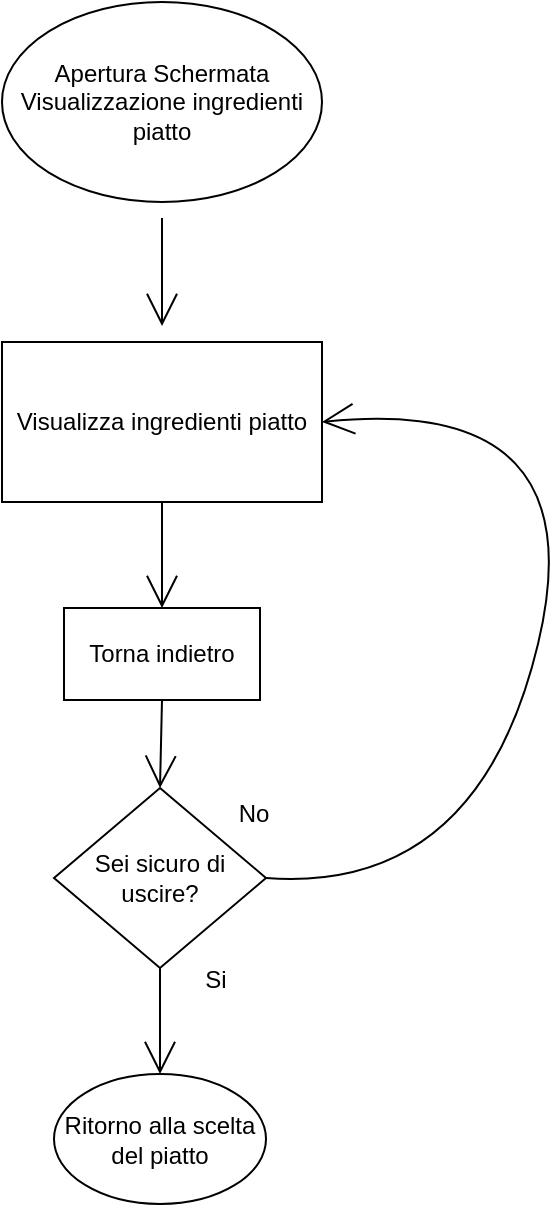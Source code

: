 <mxfile version="18.0.5" type="device"><diagram id="7Z7f_pbzw9LxnQYUZdcw" name="Page-1"><mxGraphModel dx="1730" dy="1915" grid="1" gridSize="10" guides="1" tooltips="1" connect="1" arrows="1" fold="1" page="1" pageScale="1" pageWidth="850" pageHeight="1100" math="0" shadow="0"><root><mxCell id="0"/><mxCell id="1" parent="0"/><mxCell id="8-iBITC1mTV35lSO1lDt-1" value="Visualizza ingredienti piatto" style="rounded=0;whiteSpace=wrap;html=1;hachureGap=4;" vertex="1" parent="1"><mxGeometry x="132" y="159" width="160" height="80" as="geometry"/></mxCell><mxCell id="8-iBITC1mTV35lSO1lDt-2" value="" style="edgeStyle=none;curved=1;rounded=0;orthogonalLoop=1;jettySize=auto;html=1;endArrow=open;startSize=14;endSize=14;sourcePerimeterSpacing=8;targetPerimeterSpacing=8;" edge="1" parent="1" source="8-iBITC1mTV35lSO1lDt-3" target="8-iBITC1mTV35lSO1lDt-1"><mxGeometry relative="1" as="geometry"/></mxCell><mxCell id="8-iBITC1mTV35lSO1lDt-3" value="Apertura Schermata Visualizzazione ingredienti piatto" style="ellipse;whiteSpace=wrap;html=1;hachureGap=4;" vertex="1" parent="1"><mxGeometry x="132" y="-11" width="160" height="100" as="geometry"/></mxCell><mxCell id="8-iBITC1mTV35lSO1lDt-4" value="Torna indietro" style="rounded=0;whiteSpace=wrap;html=1;hachureGap=4;" vertex="1" parent="1"><mxGeometry x="163" y="292" width="98" height="46" as="geometry"/></mxCell><mxCell id="8-iBITC1mTV35lSO1lDt-5" value="" style="edgeStyle=none;orthogonalLoop=1;jettySize=auto;html=1;rounded=0;endArrow=open;startSize=14;endSize=14;sourcePerimeterSpacing=8;targetPerimeterSpacing=8;curved=1;exitX=0.5;exitY=1;exitDx=0;exitDy=0;entryX=0.5;entryY=0;entryDx=0;entryDy=0;" edge="1" parent="1" source="8-iBITC1mTV35lSO1lDt-1" target="8-iBITC1mTV35lSO1lDt-4"><mxGeometry width="120" relative="1" as="geometry"><mxPoint x="140" y="272" as="sourcePoint"/><mxPoint x="260" y="272" as="targetPoint"/><Array as="points"/></mxGeometry></mxCell><mxCell id="8-iBITC1mTV35lSO1lDt-6" value="Sei sicuro di uscire?" style="rhombus;whiteSpace=wrap;html=1;hachureGap=4;" vertex="1" parent="1"><mxGeometry x="158" y="382" width="106" height="90" as="geometry"/></mxCell><mxCell id="8-iBITC1mTV35lSO1lDt-7" value="" style="edgeStyle=none;orthogonalLoop=1;jettySize=auto;html=1;rounded=0;endArrow=open;startSize=14;endSize=14;sourcePerimeterSpacing=8;targetPerimeterSpacing=8;curved=1;exitX=0.5;exitY=1;exitDx=0;exitDy=0;entryX=0.5;entryY=0;entryDx=0;entryDy=0;" edge="1" parent="1" source="8-iBITC1mTV35lSO1lDt-4" target="8-iBITC1mTV35lSO1lDt-6"><mxGeometry width="120" relative="1" as="geometry"><mxPoint x="335" y="225" as="sourcePoint"/><mxPoint x="455" y="225" as="targetPoint"/><Array as="points"/></mxGeometry></mxCell><mxCell id="8-iBITC1mTV35lSO1lDt-8" value="No" style="text;strokeColor=none;fillColor=none;html=1;align=center;verticalAlign=middle;whiteSpace=wrap;rounded=0;hachureGap=4;" vertex="1" parent="1"><mxGeometry x="228" y="380" width="60" height="30" as="geometry"/></mxCell><mxCell id="8-iBITC1mTV35lSO1lDt-9" value="Ritorno alla scelta del piatto" style="ellipse;whiteSpace=wrap;html=1;hachureGap=4;" vertex="1" parent="1"><mxGeometry x="158" y="525" width="106" height="65" as="geometry"/></mxCell><mxCell id="8-iBITC1mTV35lSO1lDt-10" value="" style="edgeStyle=none;orthogonalLoop=1;jettySize=auto;html=1;rounded=0;endArrow=open;startSize=14;endSize=14;sourcePerimeterSpacing=8;targetPerimeterSpacing=8;curved=1;entryX=0.5;entryY=0;entryDx=0;entryDy=0;exitX=0.5;exitY=1;exitDx=0;exitDy=0;" edge="1" parent="1" source="8-iBITC1mTV35lSO1lDt-6" target="8-iBITC1mTV35lSO1lDt-9"><mxGeometry width="120" relative="1" as="geometry"><mxPoint x="235" y="273" as="sourcePoint"/><mxPoint x="355" y="273" as="targetPoint"/><Array as="points"/></mxGeometry></mxCell><mxCell id="8-iBITC1mTV35lSO1lDt-11" value="Si" style="text;strokeColor=none;fillColor=none;html=1;align=center;verticalAlign=middle;whiteSpace=wrap;rounded=0;hachureGap=4;" vertex="1" parent="1"><mxGeometry x="209" y="463" width="60" height="30" as="geometry"/></mxCell><mxCell id="8-iBITC1mTV35lSO1lDt-12" value="" style="edgeStyle=none;orthogonalLoop=1;jettySize=auto;html=1;rounded=0;endArrow=open;startSize=14;endSize=14;sourcePerimeterSpacing=8;targetPerimeterSpacing=8;curved=1;exitX=1;exitY=0.5;exitDx=0;exitDy=0;entryX=1;entryY=0.5;entryDx=0;entryDy=0;" edge="1" parent="1" source="8-iBITC1mTV35lSO1lDt-6" target="8-iBITC1mTV35lSO1lDt-1"><mxGeometry width="120" relative="1" as="geometry"><mxPoint x="161" y="179" as="sourcePoint"/><mxPoint x="571" y="-27" as="targetPoint"/><Array as="points"><mxPoint x="370" y="435"/><mxPoint x="430" y="185"/></Array></mxGeometry></mxCell></root></mxGraphModel></diagram></mxfile>